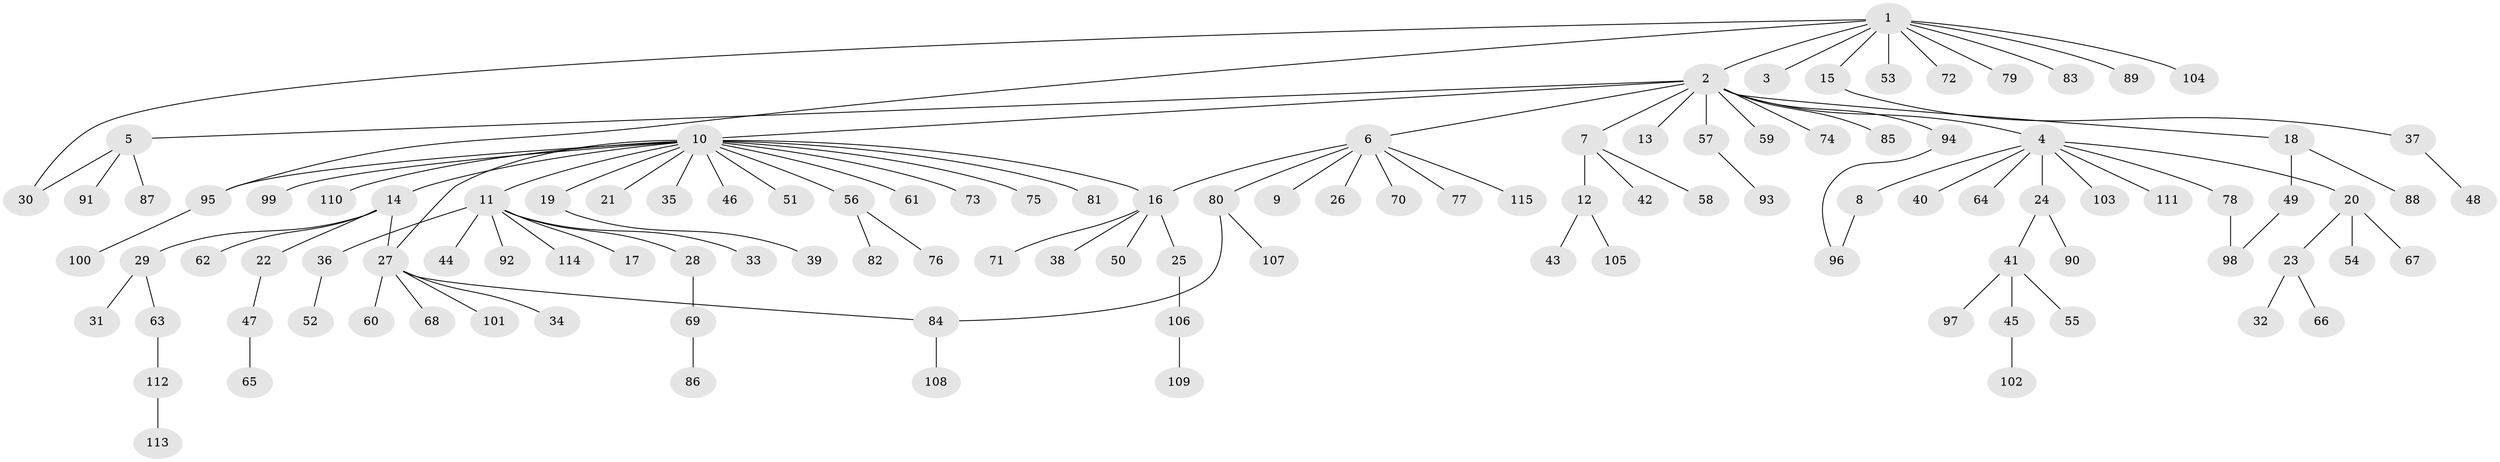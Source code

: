 // Generated by graph-tools (version 1.1) at 2025/14/03/09/25 04:14:24]
// undirected, 115 vertices, 121 edges
graph export_dot {
graph [start="1"]
  node [color=gray90,style=filled];
  1;
  2;
  3;
  4;
  5;
  6;
  7;
  8;
  9;
  10;
  11;
  12;
  13;
  14;
  15;
  16;
  17;
  18;
  19;
  20;
  21;
  22;
  23;
  24;
  25;
  26;
  27;
  28;
  29;
  30;
  31;
  32;
  33;
  34;
  35;
  36;
  37;
  38;
  39;
  40;
  41;
  42;
  43;
  44;
  45;
  46;
  47;
  48;
  49;
  50;
  51;
  52;
  53;
  54;
  55;
  56;
  57;
  58;
  59;
  60;
  61;
  62;
  63;
  64;
  65;
  66;
  67;
  68;
  69;
  70;
  71;
  72;
  73;
  74;
  75;
  76;
  77;
  78;
  79;
  80;
  81;
  82;
  83;
  84;
  85;
  86;
  87;
  88;
  89;
  90;
  91;
  92;
  93;
  94;
  95;
  96;
  97;
  98;
  99;
  100;
  101;
  102;
  103;
  104;
  105;
  106;
  107;
  108;
  109;
  110;
  111;
  112;
  113;
  114;
  115;
  1 -- 2;
  1 -- 3;
  1 -- 15;
  1 -- 30;
  1 -- 53;
  1 -- 72;
  1 -- 79;
  1 -- 83;
  1 -- 89;
  1 -- 95;
  1 -- 104;
  2 -- 4;
  2 -- 5;
  2 -- 6;
  2 -- 7;
  2 -- 10;
  2 -- 13;
  2 -- 18;
  2 -- 57;
  2 -- 59;
  2 -- 74;
  2 -- 85;
  2 -- 94;
  4 -- 8;
  4 -- 20;
  4 -- 24;
  4 -- 40;
  4 -- 64;
  4 -- 78;
  4 -- 103;
  4 -- 111;
  5 -- 30;
  5 -- 87;
  5 -- 91;
  6 -- 9;
  6 -- 16;
  6 -- 26;
  6 -- 70;
  6 -- 77;
  6 -- 80;
  6 -- 115;
  7 -- 12;
  7 -- 42;
  7 -- 58;
  8 -- 96;
  10 -- 11;
  10 -- 14;
  10 -- 16;
  10 -- 19;
  10 -- 21;
  10 -- 27;
  10 -- 35;
  10 -- 46;
  10 -- 51;
  10 -- 56;
  10 -- 61;
  10 -- 73;
  10 -- 75;
  10 -- 81;
  10 -- 95;
  10 -- 99;
  10 -- 110;
  11 -- 17;
  11 -- 28;
  11 -- 33;
  11 -- 36;
  11 -- 44;
  11 -- 92;
  11 -- 114;
  12 -- 43;
  12 -- 105;
  14 -- 22;
  14 -- 27;
  14 -- 29;
  14 -- 62;
  15 -- 37;
  16 -- 25;
  16 -- 38;
  16 -- 50;
  16 -- 71;
  18 -- 49;
  18 -- 88;
  19 -- 39;
  20 -- 23;
  20 -- 54;
  20 -- 67;
  22 -- 47;
  23 -- 32;
  23 -- 66;
  24 -- 41;
  24 -- 90;
  25 -- 106;
  27 -- 34;
  27 -- 60;
  27 -- 68;
  27 -- 84;
  27 -- 101;
  28 -- 69;
  29 -- 31;
  29 -- 63;
  36 -- 52;
  37 -- 48;
  41 -- 45;
  41 -- 55;
  41 -- 97;
  45 -- 102;
  47 -- 65;
  49 -- 98;
  56 -- 76;
  56 -- 82;
  57 -- 93;
  63 -- 112;
  69 -- 86;
  78 -- 98;
  80 -- 84;
  80 -- 107;
  84 -- 108;
  94 -- 96;
  95 -- 100;
  106 -- 109;
  112 -- 113;
}
